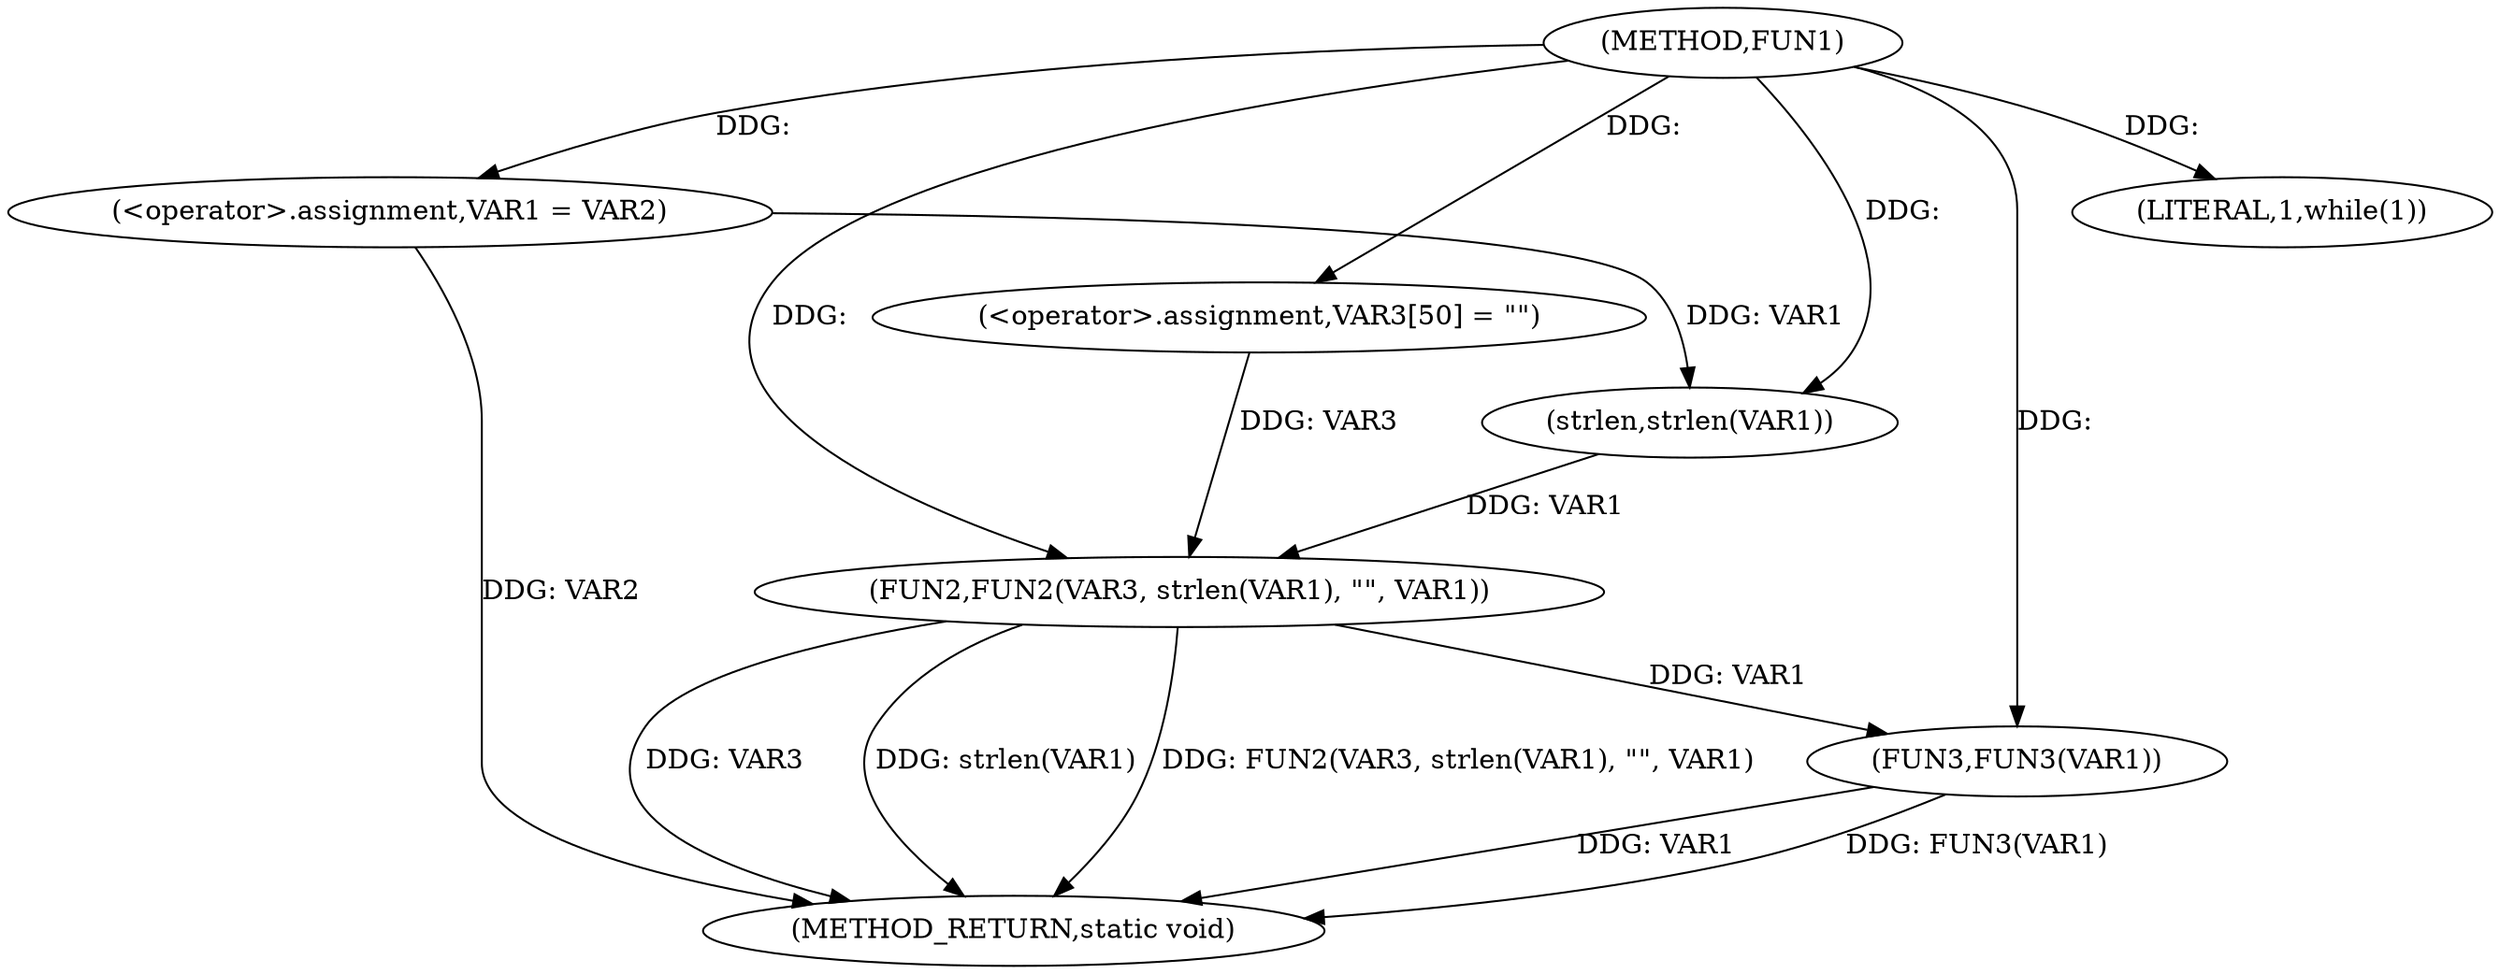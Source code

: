 digraph FUN1 {  
"1000100" [label = "(METHOD,FUN1)" ]
"1000124" [label = "(METHOD_RETURN,static void)" ]
"1000104" [label = "(<operator>.assignment,VAR1 = VAR2)" ]
"1000108" [label = "(LITERAL,1,while(1))" ]
"1000113" [label = "(<operator>.assignment,VAR3[50] = \"\")" ]
"1000116" [label = "(FUN2,FUN2(VAR3, strlen(VAR1), \"\", VAR1))" ]
"1000118" [label = "(strlen,strlen(VAR1))" ]
"1000122" [label = "(FUN3,FUN3(VAR1))" ]
  "1000116" -> "1000124"  [ label = "DDG: VAR3"] 
  "1000122" -> "1000124"  [ label = "DDG: VAR1"] 
  "1000116" -> "1000124"  [ label = "DDG: strlen(VAR1)"] 
  "1000122" -> "1000124"  [ label = "DDG: FUN3(VAR1)"] 
  "1000116" -> "1000124"  [ label = "DDG: FUN2(VAR3, strlen(VAR1), \"\", VAR1)"] 
  "1000104" -> "1000124"  [ label = "DDG: VAR2"] 
  "1000100" -> "1000104"  [ label = "DDG: "] 
  "1000100" -> "1000108"  [ label = "DDG: "] 
  "1000100" -> "1000113"  [ label = "DDG: "] 
  "1000113" -> "1000116"  [ label = "DDG: VAR3"] 
  "1000100" -> "1000116"  [ label = "DDG: "] 
  "1000118" -> "1000116"  [ label = "DDG: VAR1"] 
  "1000104" -> "1000118"  [ label = "DDG: VAR1"] 
  "1000100" -> "1000118"  [ label = "DDG: "] 
  "1000116" -> "1000122"  [ label = "DDG: VAR1"] 
  "1000100" -> "1000122"  [ label = "DDG: "] 
}
